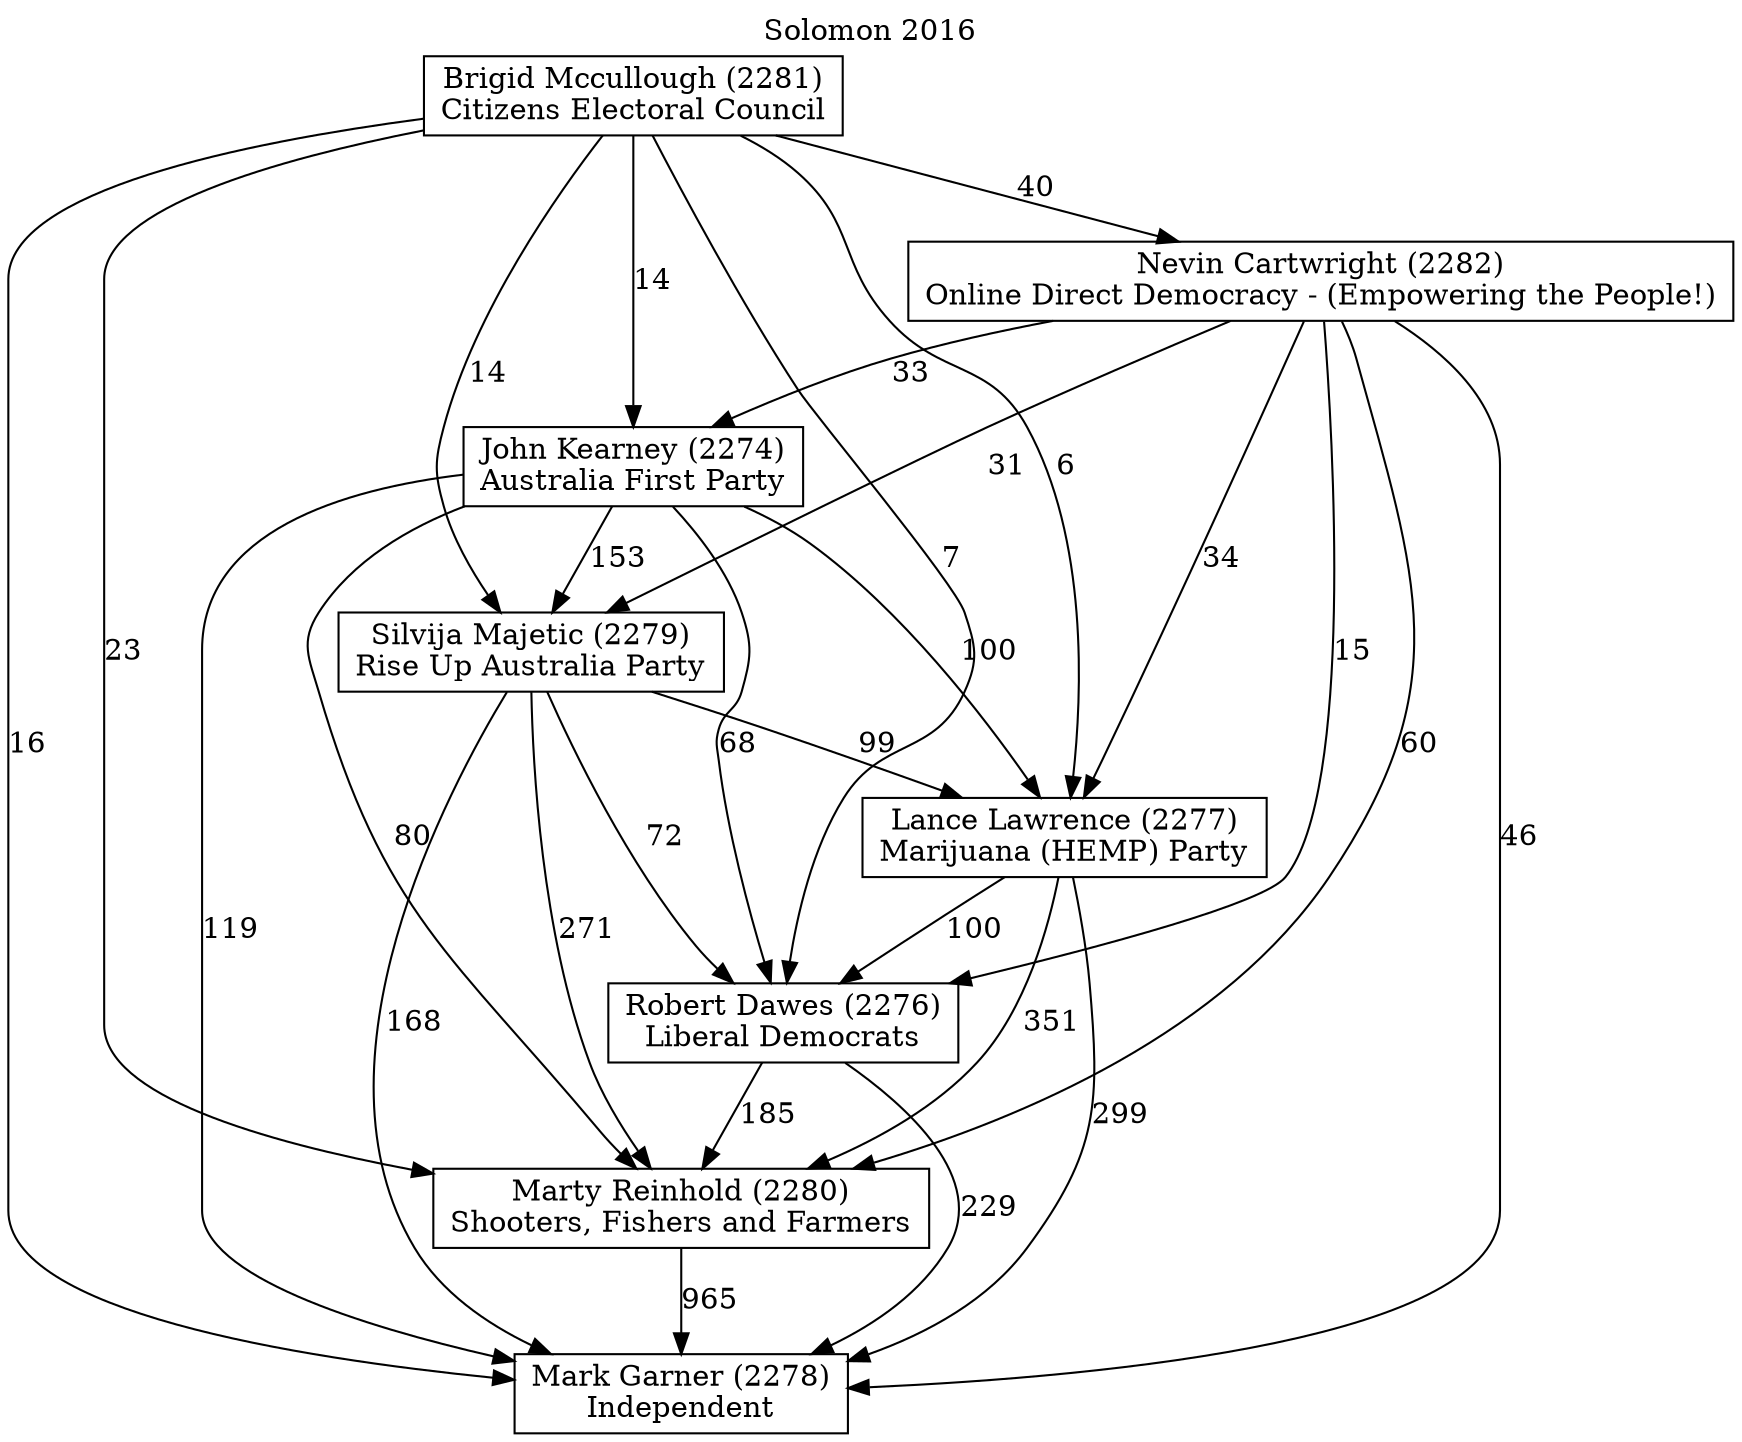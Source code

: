 // House preference flow
digraph "Mark Garner (2278)_Solomon_2016" {
	graph [label="Solomon 2016" labelloc=t mclimit=10]
	node [shape=box]
	"Brigid Mccullough (2281)" [label="Brigid Mccullough (2281)
Citizens Electoral Council"]
	"John Kearney (2274)" [label="John Kearney (2274)
Australia First Party"]
	"Lance Lawrence (2277)" [label="Lance Lawrence (2277)
Marijuana (HEMP) Party"]
	"Mark Garner (2278)" [label="Mark Garner (2278)
Independent"]
	"Marty Reinhold (2280)" [label="Marty Reinhold (2280)
Shooters, Fishers and Farmers"]
	"Nevin Cartwright (2282)" [label="Nevin Cartwright (2282)
Online Direct Democracy - (Empowering the People!)"]
	"Robert Dawes (2276)" [label="Robert Dawes (2276)
Liberal Democrats"]
	"Silvija Majetic (2279)" [label="Silvija Majetic (2279)
Rise Up Australia Party"]
	"Brigid Mccullough (2281)" -> "John Kearney (2274)" [label=14]
	"Brigid Mccullough (2281)" -> "Lance Lawrence (2277)" [label=6]
	"Brigid Mccullough (2281)" -> "Mark Garner (2278)" [label=16]
	"Brigid Mccullough (2281)" -> "Marty Reinhold (2280)" [label=23]
	"Brigid Mccullough (2281)" -> "Nevin Cartwright (2282)" [label=40]
	"Brigid Mccullough (2281)" -> "Robert Dawes (2276)" [label=7]
	"Brigid Mccullough (2281)" -> "Silvija Majetic (2279)" [label=14]
	"John Kearney (2274)" -> "Lance Lawrence (2277)" [label=100]
	"John Kearney (2274)" -> "Mark Garner (2278)" [label=119]
	"John Kearney (2274)" -> "Marty Reinhold (2280)" [label=80]
	"John Kearney (2274)" -> "Robert Dawes (2276)" [label=68]
	"John Kearney (2274)" -> "Silvija Majetic (2279)" [label=153]
	"Lance Lawrence (2277)" -> "Mark Garner (2278)" [label=299]
	"Lance Lawrence (2277)" -> "Marty Reinhold (2280)" [label=351]
	"Lance Lawrence (2277)" -> "Robert Dawes (2276)" [label=100]
	"Marty Reinhold (2280)" -> "Mark Garner (2278)" [label=965]
	"Nevin Cartwright (2282)" -> "John Kearney (2274)" [label=33]
	"Nevin Cartwright (2282)" -> "Lance Lawrence (2277)" [label=34]
	"Nevin Cartwright (2282)" -> "Mark Garner (2278)" [label=46]
	"Nevin Cartwright (2282)" -> "Marty Reinhold (2280)" [label=60]
	"Nevin Cartwright (2282)" -> "Robert Dawes (2276)" [label=15]
	"Nevin Cartwright (2282)" -> "Silvija Majetic (2279)" [label=31]
	"Robert Dawes (2276)" -> "Mark Garner (2278)" [label=229]
	"Robert Dawes (2276)" -> "Marty Reinhold (2280)" [label=185]
	"Silvija Majetic (2279)" -> "Lance Lawrence (2277)" [label=99]
	"Silvija Majetic (2279)" -> "Mark Garner (2278)" [label=168]
	"Silvija Majetic (2279)" -> "Marty Reinhold (2280)" [label=271]
	"Silvija Majetic (2279)" -> "Robert Dawes (2276)" [label=72]
}
